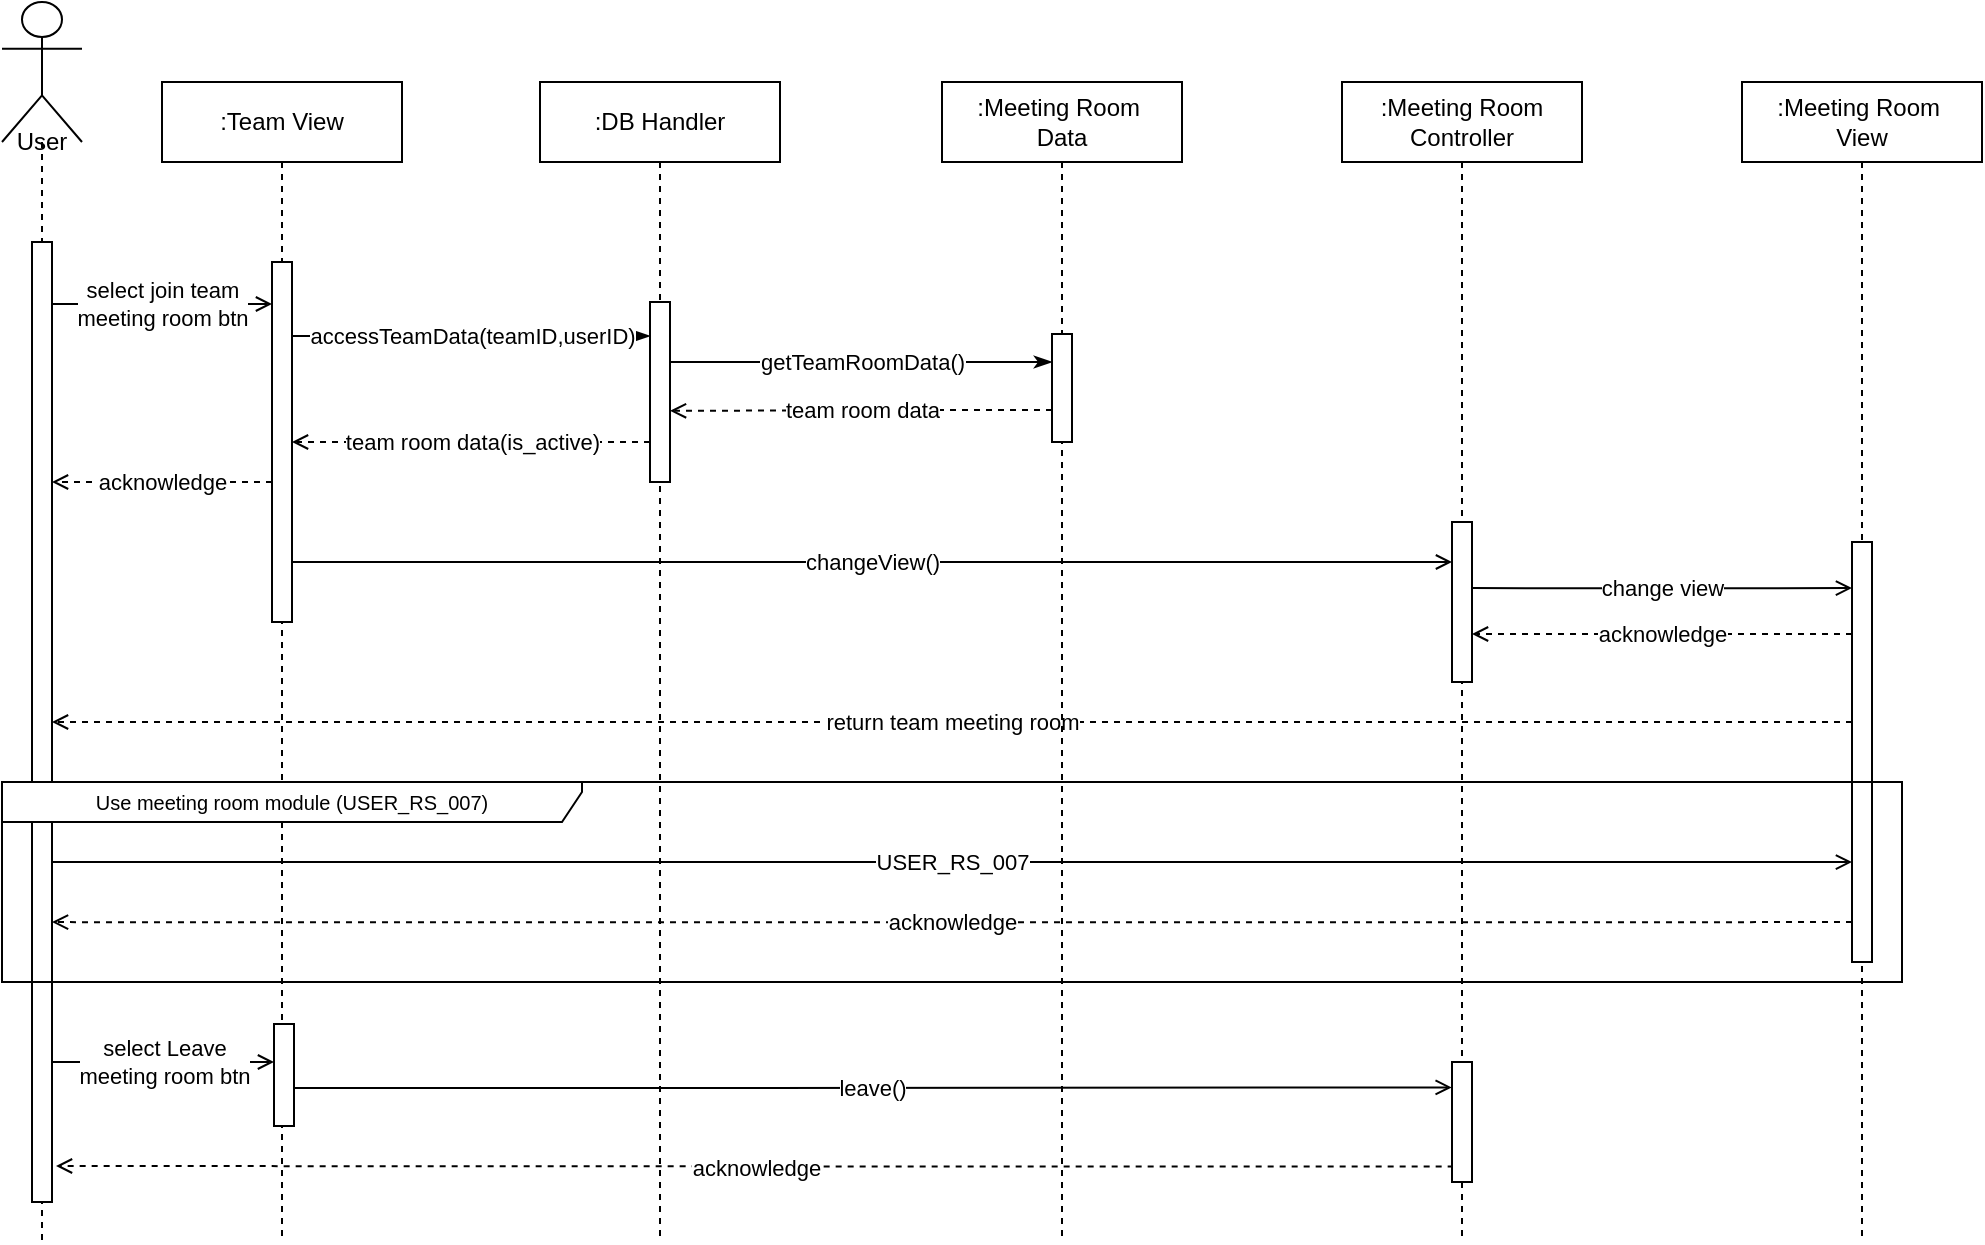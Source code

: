 <mxfile version="14.7.6" type="github">
  <diagram id="QXM7okLhdMr8AQxh6Bgx" name="Page-1">
    <mxGraphModel dx="862" dy="668" grid="1" gridSize="10" guides="1" tooltips="1" connect="1" arrows="1" fold="1" page="1" pageScale="1" pageWidth="827" pageHeight="1169" math="0" shadow="0">
      <root>
        <mxCell id="0" />
        <mxCell id="1" parent="0" />
        <mxCell id="BiMk9_B7EX1rtoU-ykuB-52" value=":Team View" style="shape=umlLifeline;perimeter=lifelinePerimeter;whiteSpace=wrap;html=1;container=1;collapsible=0;recursiveResize=0;outlineConnect=0;" parent="1" vertex="1">
          <mxGeometry x="170" y="100" width="120" height="580" as="geometry" />
        </mxCell>
        <mxCell id="BiMk9_B7EX1rtoU-ykuB-56" value=":Meeting Room Controller" style="shape=umlLifeline;perimeter=lifelinePerimeter;whiteSpace=wrap;html=1;container=1;collapsible=0;recursiveResize=0;outlineConnect=0;" parent="1" vertex="1">
          <mxGeometry x="760" y="100" width="120" height="580" as="geometry" />
        </mxCell>
        <mxCell id="BiMk9_B7EX1rtoU-ykuB-60" value=":Meeting Room&amp;nbsp;&lt;br&gt;View" style="shape=umlLifeline;perimeter=lifelinePerimeter;whiteSpace=wrap;html=1;container=1;collapsible=0;recursiveResize=0;outlineConnect=0;" parent="1" vertex="1">
          <mxGeometry x="960" y="100" width="120" height="580" as="geometry" />
        </mxCell>
        <mxCell id="BiMk9_B7EX1rtoU-ykuB-64" value="" style="shape=umlLifeline;participant=umlActor;perimeter=lifelinePerimeter;whiteSpace=wrap;html=1;container=1;collapsible=0;recursiveResize=0;verticalAlign=top;spacingTop=36;outlineConnect=0;size=70;" parent="1" vertex="1">
          <mxGeometry x="90" y="60" width="40" height="620" as="geometry" />
        </mxCell>
        <mxCell id="BiMk9_B7EX1rtoU-ykuB-65" value="" style="html=1;points=[];perimeter=orthogonalPerimeter;" parent="BiMk9_B7EX1rtoU-ykuB-64" vertex="1">
          <mxGeometry x="15" y="120" width="10" height="480" as="geometry" />
        </mxCell>
        <mxCell id="BiMk9_B7EX1rtoU-ykuB-66" value="User" style="text;html=1;strokeColor=none;fillColor=none;align=center;verticalAlign=middle;whiteSpace=wrap;rounded=0;" parent="BiMk9_B7EX1rtoU-ykuB-64" vertex="1">
          <mxGeometry y="60" width="40" height="20" as="geometry" />
        </mxCell>
        <mxCell id="FJMo4eJdV9Iexavzzjsl-6" value="acknowledge" style="edgeStyle=orthogonalEdgeStyle;rounded=0;orthogonalLoop=1;jettySize=auto;html=1;endArrow=open;endFill=0;dashed=1;" parent="1" edge="1">
          <mxGeometry relative="1" as="geometry">
            <mxPoint x="1015" y="376" as="sourcePoint" />
            <mxPoint x="825" y="376" as="targetPoint" />
            <Array as="points">
              <mxPoint x="920" y="376" />
              <mxPoint x="920" y="376" />
            </Array>
          </mxGeometry>
        </mxCell>
        <mxCell id="FJMo4eJdV9Iexavzzjsl-8" value="return team meeting room" style="edgeStyle=orthogonalEdgeStyle;rounded=0;orthogonalLoop=1;jettySize=auto;html=1;endArrow=open;endFill=0;dashed=1;" parent="1" source="b4w5KYIhBNjsbUTUgyb7-8" target="BiMk9_B7EX1rtoU-ykuB-65" edge="1">
          <mxGeometry relative="1" as="geometry">
            <mxPoint x="115" y="470.059" as="targetPoint" />
            <Array as="points">
              <mxPoint x="570" y="420" />
              <mxPoint x="570" y="420" />
            </Array>
          </mxGeometry>
        </mxCell>
        <mxCell id="b4w5KYIhBNjsbUTUgyb7-8" value="" style="html=1;points=[];perimeter=orthogonalPerimeter;" parent="1" vertex="1">
          <mxGeometry x="1015" y="330" width="10" height="210" as="geometry" />
        </mxCell>
        <mxCell id="j7rCs0lyY-aWD0qcUl4s-13" value="select join team &lt;br&gt;meeting room btn" style="edgeStyle=orthogonalEdgeStyle;rounded=0;orthogonalLoop=1;jettySize=auto;html=1;endArrow=open;endFill=0;" parent="1" target="FJMo4eJdV9Iexavzzjsl-1" edge="1">
          <mxGeometry relative="1" as="geometry">
            <Array as="points">
              <mxPoint x="190" y="211" />
              <mxPoint x="190" y="211" />
            </Array>
            <mxPoint x="115" y="211.0" as="sourcePoint" />
            <mxPoint x="615" y="211.0" as="targetPoint" />
          </mxGeometry>
        </mxCell>
        <mxCell id="j7rCs0lyY-aWD0qcUl4s-2" value="acknowledge" style="edgeStyle=orthogonalEdgeStyle;rounded=0;orthogonalLoop=1;jettySize=auto;html=1;endArrow=open;endFill=0;dashed=1;" parent="1" edge="1">
          <mxGeometry relative="1" as="geometry">
            <mxPoint x="115" y="520.059" as="targetPoint" />
            <Array as="points">
              <mxPoint x="240" y="520" />
              <mxPoint x="240" y="520" />
            </Array>
            <mxPoint x="1015" y="520.059" as="sourcePoint" />
          </mxGeometry>
        </mxCell>
        <mxCell id="j7rCs0lyY-aWD0qcUl4s-8" value="leave()" style="edgeStyle=orthogonalEdgeStyle;rounded=0;orthogonalLoop=1;jettySize=auto;html=1;endArrow=open;endFill=0;entryX=-0.014;entryY=0.212;entryDx=0;entryDy=0;entryPerimeter=0;" parent="1" source="j7rCs0lyY-aWD0qcUl4s-21" edge="1" target="FJMo4eJdV9Iexavzzjsl-20">
          <mxGeometry relative="1" as="geometry">
            <mxPoint x="417" y="602.0" as="targetPoint" />
            <Array as="points">
              <mxPoint x="380" y="603" />
              <mxPoint x="380" y="603" />
            </Array>
          </mxGeometry>
        </mxCell>
        <mxCell id="j7rCs0lyY-aWD0qcUl4s-21" value="" style="html=1;points=[];perimeter=orthogonalPerimeter;" parent="1" vertex="1">
          <mxGeometry x="226" y="571" width="10" height="51" as="geometry" />
        </mxCell>
        <mxCell id="j7rCs0lyY-aWD0qcUl4s-29" value="USER_RS_007" style="edgeStyle=orthogonalEdgeStyle;rounded=0;orthogonalLoop=1;jettySize=auto;html=1;endArrow=open;endFill=0;" parent="1" edge="1">
          <mxGeometry relative="1" as="geometry">
            <Array as="points">
              <mxPoint x="480" y="490" />
              <mxPoint x="480" y="490" />
            </Array>
            <mxPoint x="115" y="490.0" as="sourcePoint" />
            <mxPoint x="1015" y="490.059" as="targetPoint" />
          </mxGeometry>
        </mxCell>
        <mxCell id="j7rCs0lyY-aWD0qcUl4s-3" value="select Leave &lt;br&gt;meeting room btn" style="edgeStyle=orthogonalEdgeStyle;rounded=0;orthogonalLoop=1;jettySize=auto;html=1;endArrow=open;endFill=0;" parent="1" source="BiMk9_B7EX1rtoU-ykuB-65" target="j7rCs0lyY-aWD0qcUl4s-21" edge="1">
          <mxGeometry relative="1" as="geometry">
            <mxPoint x="117" y="582.0" as="sourcePoint" />
            <Array as="points">
              <mxPoint x="140" y="590" />
              <mxPoint x="140" y="590" />
            </Array>
          </mxGeometry>
        </mxCell>
        <mxCell id="j7rCs0lyY-aWD0qcUl4s-11" value="acknowledge" style="edgeStyle=orthogonalEdgeStyle;rounded=0;orthogonalLoop=1;jettySize=auto;html=1;endArrow=open;endFill=0;dashed=1;exitX=0.083;exitY=0.87;exitDx=0;exitDy=0;exitPerimeter=0;" parent="1" edge="1" source="FJMo4eJdV9Iexavzzjsl-20">
          <mxGeometry relative="1" as="geometry">
            <mxPoint x="417" y="642.0" as="sourcePoint" />
            <mxPoint x="117" y="642.0" as="targetPoint" />
            <Array as="points" />
          </mxGeometry>
        </mxCell>
        <mxCell id="FJMo4eJdV9Iexavzzjsl-3" value="accessTeamData(teamID,userID)" style="edgeStyle=orthogonalEdgeStyle;rounded=0;orthogonalLoop=1;jettySize=auto;html=1;endArrow=classicThin;endFill=1;" parent="1" edge="1">
          <mxGeometry relative="1" as="geometry">
            <mxPoint x="235" y="227.0" as="sourcePoint" />
            <mxPoint x="414" y="227.0" as="targetPoint" />
            <Array as="points">
              <mxPoint x="320" y="227" />
              <mxPoint x="320" y="227" />
            </Array>
          </mxGeometry>
        </mxCell>
        <mxCell id="FJMo4eJdV9Iexavzzjsl-18" value="acknowledge" style="edgeStyle=orthogonalEdgeStyle;rounded=0;orthogonalLoop=1;jettySize=auto;html=1;endArrow=open;endFill=0;dashed=1;" parent="1" source="FJMo4eJdV9Iexavzzjsl-1" target="BiMk9_B7EX1rtoU-ykuB-65" edge="1">
          <mxGeometry relative="1" as="geometry">
            <Array as="points">
              <mxPoint x="140" y="300" />
              <mxPoint x="140" y="300" />
            </Array>
          </mxGeometry>
        </mxCell>
        <mxCell id="FJMo4eJdV9Iexavzzjsl-1" value="" style="html=1;points=[];perimeter=orthogonalPerimeter;" parent="1" vertex="1">
          <mxGeometry x="225" y="190" width="10" height="180" as="geometry" />
        </mxCell>
        <mxCell id="FJMo4eJdV9Iexavzzjsl-5" value="change view" style="edgeStyle=orthogonalEdgeStyle;rounded=0;orthogonalLoop=1;jettySize=auto;html=1;endArrow=open;endFill=0;" parent="1" edge="1">
          <mxGeometry relative="1" as="geometry">
            <mxPoint x="825" y="353.059" as="sourcePoint" />
            <mxPoint x="1015" y="353.059" as="targetPoint" />
            <Array as="points">
              <mxPoint x="920" y="353" />
              <mxPoint x="920" y="353" />
            </Array>
          </mxGeometry>
        </mxCell>
        <mxCell id="FJMo4eJdV9Iexavzzjsl-7" value="team room data(is_active)" style="edgeStyle=orthogonalEdgeStyle;rounded=0;orthogonalLoop=1;jettySize=auto;html=1;endArrow=open;endFill=0;dashed=1;" parent="1" source="FJMo4eJdV9Iexavzzjsl-14" target="FJMo4eJdV9Iexavzzjsl-1" edge="1">
          <mxGeometry relative="1" as="geometry">
            <Array as="points">
              <mxPoint x="370" y="280" />
              <mxPoint x="370" y="280" />
            </Array>
          </mxGeometry>
        </mxCell>
        <mxCell id="FJMo4eJdV9Iexavzzjsl-2" value="" style="html=1;points=[];perimeter=orthogonalPerimeter;" parent="1" vertex="1">
          <mxGeometry x="815" y="320" width="10" height="80" as="geometry" />
        </mxCell>
        <mxCell id="FJMo4eJdV9Iexavzzjsl-9" value=":Meeting Room&amp;nbsp;&lt;br&gt;Data" style="shape=umlLifeline;perimeter=lifelinePerimeter;whiteSpace=wrap;html=1;container=1;collapsible=0;recursiveResize=0;outlineConnect=0;" parent="1" vertex="1">
          <mxGeometry x="560" y="100" width="120" height="580" as="geometry" />
        </mxCell>
        <mxCell id="FJMo4eJdV9Iexavzzjsl-12" value=":DB Handler" style="shape=umlLifeline;perimeter=lifelinePerimeter;whiteSpace=wrap;html=1;container=1;collapsible=0;recursiveResize=0;outlineConnect=0;" parent="1" vertex="1">
          <mxGeometry x="359" y="100" width="120" height="580" as="geometry" />
        </mxCell>
        <mxCell id="FJMo4eJdV9Iexavzzjsl-16" value="getTeamRoomData()" style="edgeStyle=orthogonalEdgeStyle;rounded=0;orthogonalLoop=1;jettySize=auto;html=1;endArrow=classicThin;endFill=1;" parent="1" source="FJMo4eJdV9Iexavzzjsl-14" target="FJMo4eJdV9Iexavzzjsl-15" edge="1">
          <mxGeometry relative="1" as="geometry">
            <Array as="points">
              <mxPoint x="520" y="240" />
              <mxPoint x="520" y="240" />
            </Array>
          </mxGeometry>
        </mxCell>
        <mxCell id="FJMo4eJdV9Iexavzzjsl-14" value="" style="html=1;points=[];perimeter=orthogonalPerimeter;" parent="1" vertex="1">
          <mxGeometry x="414" y="210" width="10" height="90" as="geometry" />
        </mxCell>
        <mxCell id="FJMo4eJdV9Iexavzzjsl-15" value="" style="html=1;points=[];perimeter=orthogonalPerimeter;" parent="1" vertex="1">
          <mxGeometry x="615" y="226" width="10" height="54" as="geometry" />
        </mxCell>
        <mxCell id="FJMo4eJdV9Iexavzzjsl-17" value="team room data" style="edgeStyle=orthogonalEdgeStyle;rounded=0;orthogonalLoop=1;jettySize=auto;html=1;endArrow=open;endFill=0;dashed=1;" parent="1" source="FJMo4eJdV9Iexavzzjsl-15" edge="1">
          <mxGeometry relative="1" as="geometry">
            <mxPoint x="603" y="264.409" as="sourcePoint" />
            <mxPoint x="424" y="264.409" as="targetPoint" />
            <Array as="points">
              <mxPoint x="570" y="264" />
              <mxPoint x="570" y="264" />
            </Array>
          </mxGeometry>
        </mxCell>
        <mxCell id="FJMo4eJdV9Iexavzzjsl-19" value="changeView()" style="edgeStyle=orthogonalEdgeStyle;rounded=0;orthogonalLoop=1;jettySize=auto;html=1;endArrow=open;endFill=0;" parent="1" source="FJMo4eJdV9Iexavzzjsl-1" target="FJMo4eJdV9Iexavzzjsl-2" edge="1">
          <mxGeometry relative="1" as="geometry">
            <Array as="points">
              <mxPoint x="670" y="340" />
              <mxPoint x="670" y="340" />
            </Array>
          </mxGeometry>
        </mxCell>
        <mxCell id="j7rCs0lyY-aWD0qcUl4s-1" value="&lt;font style=&quot;font-size: 10px&quot;&gt;Use meeting room module (USER_RS_007)&lt;br&gt;&lt;/font&gt;" style="shape=umlFrame;whiteSpace=wrap;html=1;width=290;height=20;" parent="1" vertex="1">
          <mxGeometry x="90" y="450" width="950" height="100" as="geometry" />
        </mxCell>
        <mxCell id="FJMo4eJdV9Iexavzzjsl-20" value="" style="html=1;points=[];perimeter=orthogonalPerimeter;" parent="1" vertex="1">
          <mxGeometry x="815" y="590" width="10" height="60" as="geometry" />
        </mxCell>
      </root>
    </mxGraphModel>
  </diagram>
</mxfile>
